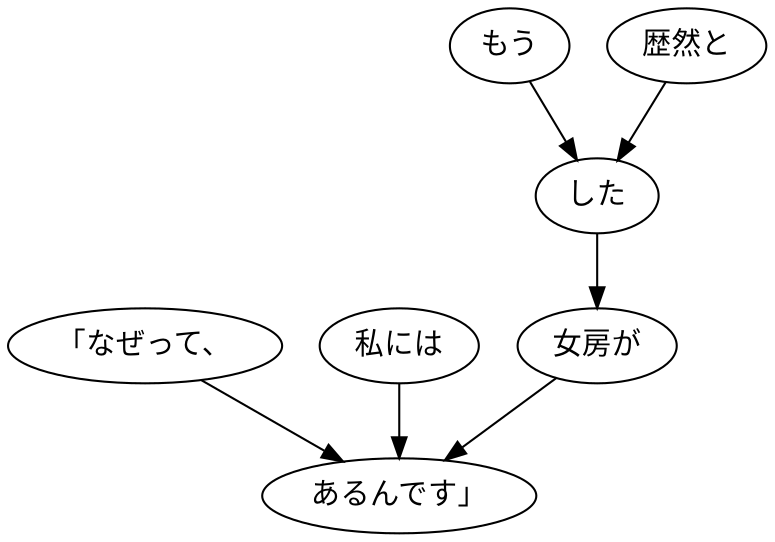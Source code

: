 digraph graph8415 {
	node0 [label="「なぜって、"];
	node1 [label="私には"];
	node2 [label="もう"];
	node3 [label="歴然と"];
	node4 [label="した"];
	node5 [label="女房が"];
	node6 [label="あるんです」"];
	node0 -> node6;
	node1 -> node6;
	node2 -> node4;
	node3 -> node4;
	node4 -> node5;
	node5 -> node6;
}
